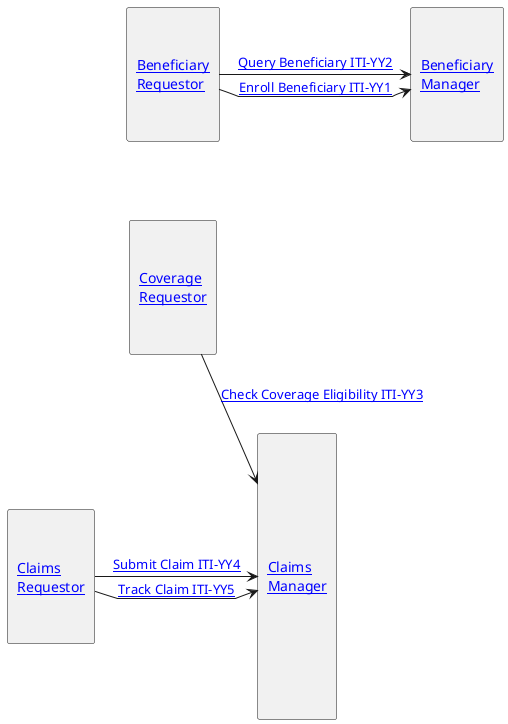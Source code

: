 @startuml
'hide footbox
'skinparam svgDimensionStyle false
skinparam linetype polyline
agent "\n\n[[#beneficiary-requestor Beneficiary\nRequestor]]\n\n" as BenReq
agent "\n\n[[#beneficiary-manager Beneficiary\nManager]]\n\n" as BenMan
agent "\n\n[[#coverage-requestor Coverage\nRequestor]]\n\n" as CovReq
agent "\n\n[[#claims-requestor Claims\nRequestor]]\n\n" as ClaimReq
agent "\n\n\n\n\n\n[[#claims-manager Claims\nManager]]\n\n\n\n\n\n" as ClaimMan
BenReq -right-> BenMan : "[[ITI-YY1.html Enroll Beneficiary ITI-YY1]]"
BenReq -right-> BenMan : "[[ITI-YY2.html Query Beneficiary ITI-YY2]]"
BenReq -[hidden]-> CovReq: ""
CovReq -[hidden]-> ClaimReq: ""
CovReq -right-> ClaimMan : "[[ITI-YY3.html Check Coverage Eligibility ITI-YY3]]"
ClaimReq -right-> ClaimMan : "[[ITI-YY4.html Submit Claim ITI-YY4]]"
ClaimReq -right-> ClaimMan : "[[ITI-YY5.html Track Claim ITI-YY5]]"
@enduml
